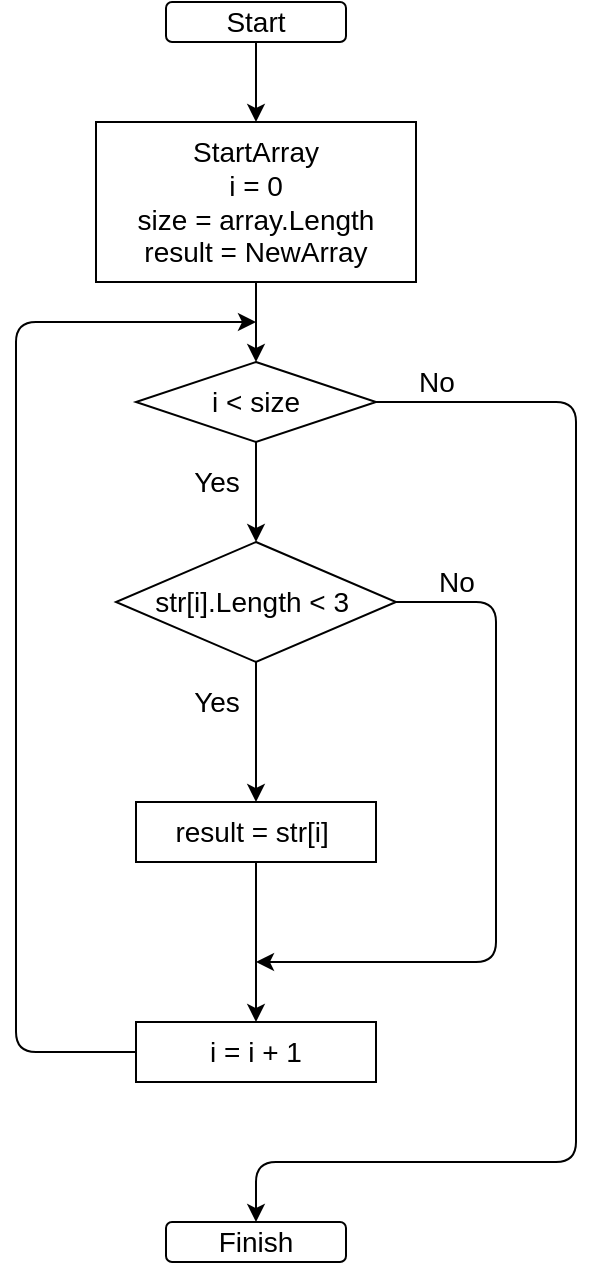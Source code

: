 <mxfile>
    <diagram id="MJqXBjWhSmOuxP8rFfEa" name="Страница 1">
        <mxGraphModel dx="574" dy="321" grid="1" gridSize="10" guides="1" tooltips="1" connect="1" arrows="1" fold="1" page="1" pageScale="1" pageWidth="827" pageHeight="1169" math="0" shadow="0">
            <root>
                <mxCell id="0"/>
                <mxCell id="1" parent="0"/>
                <mxCell id="7" value="" style="edgeStyle=none;html=1;fontSize=14;" edge="1" parent="1" source="3" target="6">
                    <mxGeometry relative="1" as="geometry"/>
                </mxCell>
                <mxCell id="3" value="Start" style="rounded=1;whiteSpace=wrap;html=1;fontSize=14;" vertex="1" parent="1">
                    <mxGeometry x="235" y="20" width="90" height="20" as="geometry"/>
                </mxCell>
                <mxCell id="9" value="" style="edgeStyle=none;html=1;fontSize=14;" edge="1" parent="1" source="6" target="8">
                    <mxGeometry relative="1" as="geometry"/>
                </mxCell>
                <mxCell id="6" value="StartArray&lt;br&gt;i = 0&lt;br&gt;size = array.Length&lt;br&gt;result = NewArray" style="rounded=0;whiteSpace=wrap;html=1;fontSize=14;" vertex="1" parent="1">
                    <mxGeometry x="200" y="80" width="160" height="80" as="geometry"/>
                </mxCell>
                <mxCell id="11" value="Yes" style="edgeStyle=none;html=1;fontSize=14;" edge="1" parent="1" source="8" target="10">
                    <mxGeometry x="-0.2" y="-20" relative="1" as="geometry">
                        <mxPoint as="offset"/>
                    </mxGeometry>
                </mxCell>
                <mxCell id="17" value="No" style="edgeStyle=none;html=1;fontSize=14;exitX=1;exitY=0.5;exitDx=0;exitDy=0;" edge="1" parent="1" source="8" target="20">
                    <mxGeometry x="-0.91" y="10" relative="1" as="geometry">
                        <mxPoint x="280" y="620" as="targetPoint"/>
                        <mxPoint x="400" y="220" as="sourcePoint"/>
                        <Array as="points">
                            <mxPoint x="440" y="220"/>
                            <mxPoint x="440" y="600"/>
                            <mxPoint x="280" y="600"/>
                        </Array>
                        <mxPoint as="offset"/>
                    </mxGeometry>
                </mxCell>
                <mxCell id="8" value="i &amp;lt; size" style="rhombus;whiteSpace=wrap;html=1;fontSize=14;rounded=0;" vertex="1" parent="1">
                    <mxGeometry x="220" y="200" width="120" height="40" as="geometry"/>
                </mxCell>
                <mxCell id="13" value="Yes" style="edgeStyle=none;html=1;fontSize=14;" edge="1" parent="1" source="10" target="12">
                    <mxGeometry x="-0.429" y="-20" relative="1" as="geometry">
                        <mxPoint as="offset"/>
                    </mxGeometry>
                </mxCell>
                <mxCell id="19" value="No" style="edgeStyle=none;html=1;exitX=1;exitY=0.5;exitDx=0;exitDy=0;fontSize=14;" edge="1" parent="1" source="10">
                    <mxGeometry x="-0.829" y="10" relative="1" as="geometry">
                        <mxPoint x="280" y="500" as="targetPoint"/>
                        <Array as="points">
                            <mxPoint x="400" y="320"/>
                            <mxPoint x="400" y="500"/>
                        </Array>
                        <mxPoint as="offset"/>
                    </mxGeometry>
                </mxCell>
                <mxCell id="10" value="str[i].Length &amp;lt; 3&amp;nbsp;" style="rhombus;whiteSpace=wrap;html=1;fontSize=14;rounded=0;" vertex="1" parent="1">
                    <mxGeometry x="210" y="290" width="140" height="60" as="geometry"/>
                </mxCell>
                <mxCell id="15" value="" style="edgeStyle=none;html=1;fontSize=14;" edge="1" parent="1" source="12" target="14">
                    <mxGeometry relative="1" as="geometry"/>
                </mxCell>
                <mxCell id="12" value="result = str[i]&amp;nbsp;" style="whiteSpace=wrap;html=1;fontSize=14;rounded=0;" vertex="1" parent="1">
                    <mxGeometry x="220" y="420" width="120" height="30" as="geometry"/>
                </mxCell>
                <mxCell id="16" style="edgeStyle=none;html=1;exitX=0;exitY=0.5;exitDx=0;exitDy=0;fontSize=14;" edge="1" parent="1" source="14">
                    <mxGeometry relative="1" as="geometry">
                        <mxPoint x="280" y="180" as="targetPoint"/>
                        <Array as="points">
                            <mxPoint x="160" y="545"/>
                            <mxPoint x="160" y="180"/>
                        </Array>
                    </mxGeometry>
                </mxCell>
                <mxCell id="14" value="i = i + 1" style="whiteSpace=wrap;html=1;fontSize=14;rounded=0;" vertex="1" parent="1">
                    <mxGeometry x="220" y="530" width="120" height="30" as="geometry"/>
                </mxCell>
                <mxCell id="20" value="Finish" style="rounded=1;whiteSpace=wrap;html=1;fontSize=14;" vertex="1" parent="1">
                    <mxGeometry x="235" y="630" width="90" height="20" as="geometry"/>
                </mxCell>
            </root>
        </mxGraphModel>
    </diagram>
</mxfile>